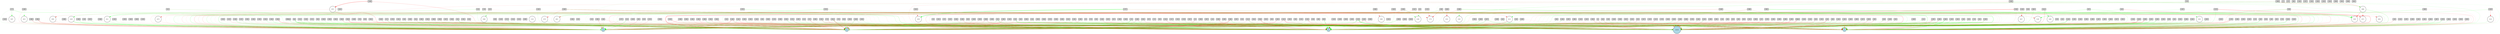 digraph {
	node [fontsize=9 height=0.2 shape=circle width=0.2]
	x [fillcolor=lightgray shape=box style=filled]
	dx [fillcolor=lightgray shape=box style=filled]
	theta [fillcolor=lightgray shape=box style=filled]
	dtheta [fillcolor=lightgray shape=box style=filled]
	-5 [fillcolor=lightgray shape=box style=filled]
	-6 [fillcolor=lightgray shape=box style=filled]
	-7 [fillcolor=lightgray shape=box style=filled]
	-8 [fillcolor=lightgray shape=box style=filled]
	-9 [fillcolor=lightgray shape=box style=filled]
	-10 [fillcolor=lightgray shape=box style=filled]
	-11 [fillcolor=lightgray shape=box style=filled]
	-12 [fillcolor=lightgray shape=box style=filled]
	-13 [fillcolor=lightgray shape=box style=filled]
	-14 [fillcolor=lightgray shape=box style=filled]
	-15 [fillcolor=lightgray shape=box style=filled]
	-16 [fillcolor=lightgray shape=box style=filled]
	-17 [fillcolor=lightgray shape=box style=filled]
	-18 [fillcolor=lightgray shape=box style=filled]
	-19 [fillcolor=lightgray shape=box style=filled]
	-20 [fillcolor=lightgray shape=box style=filled]
	-21 [fillcolor=lightgray shape=box style=filled]
	-22 [fillcolor=lightgray shape=box style=filled]
	-23 [fillcolor=lightgray shape=box style=filled]
	-24 [fillcolor=lightgray shape=box style=filled]
	-25 [fillcolor=lightgray shape=box style=filled]
	-26 [fillcolor=lightgray shape=box style=filled]
	-27 [fillcolor=lightgray shape=box style=filled]
	-28 [fillcolor=lightgray shape=box style=filled]
	-29 [fillcolor=lightgray shape=box style=filled]
	-30 [fillcolor=lightgray shape=box style=filled]
	-31 [fillcolor=lightgray shape=box style=filled]
	-32 [fillcolor=lightgray shape=box style=filled]
	-33 [fillcolor=lightgray shape=box style=filled]
	-34 [fillcolor=lightgray shape=box style=filled]
	-35 [fillcolor=lightgray shape=box style=filled]
	-36 [fillcolor=lightgray shape=box style=filled]
	-37 [fillcolor=lightgray shape=box style=filled]
	-38 [fillcolor=lightgray shape=box style=filled]
	-39 [fillcolor=lightgray shape=box style=filled]
	-40 [fillcolor=lightgray shape=box style=filled]
	-41 [fillcolor=lightgray shape=box style=filled]
	-42 [fillcolor=lightgray shape=box style=filled]
	-43 [fillcolor=lightgray shape=box style=filled]
	-44 [fillcolor=lightgray shape=box style=filled]
	-45 [fillcolor=lightgray shape=box style=filled]
	-46 [fillcolor=lightgray shape=box style=filled]
	-47 [fillcolor=lightgray shape=box style=filled]
	-48 [fillcolor=lightgray shape=box style=filled]
	-49 [fillcolor=lightgray shape=box style=filled]
	-50 [fillcolor=lightgray shape=box style=filled]
	-51 [fillcolor=lightgray shape=box style=filled]
	-52 [fillcolor=lightgray shape=box style=filled]
	-53 [fillcolor=lightgray shape=box style=filled]
	-54 [fillcolor=lightgray shape=box style=filled]
	-55 [fillcolor=lightgray shape=box style=filled]
	-56 [fillcolor=lightgray shape=box style=filled]
	-57 [fillcolor=lightgray shape=box style=filled]
	-58 [fillcolor=lightgray shape=box style=filled]
	-59 [fillcolor=lightgray shape=box style=filled]
	-60 [fillcolor=lightgray shape=box style=filled]
	-61 [fillcolor=lightgray shape=box style=filled]
	-62 [fillcolor=lightgray shape=box style=filled]
	-63 [fillcolor=lightgray shape=box style=filled]
	-64 [fillcolor=lightgray shape=box style=filled]
	-65 [fillcolor=lightgray shape=box style=filled]
	-66 [fillcolor=lightgray shape=box style=filled]
	-67 [fillcolor=lightgray shape=box style=filled]
	-68 [fillcolor=lightgray shape=box style=filled]
	-69 [fillcolor=lightgray shape=box style=filled]
	-70 [fillcolor=lightgray shape=box style=filled]
	-71 [fillcolor=lightgray shape=box style=filled]
	-72 [fillcolor=lightgray shape=box style=filled]
	-73 [fillcolor=lightgray shape=box style=filled]
	-74 [fillcolor=lightgray shape=box style=filled]
	-75 [fillcolor=lightgray shape=box style=filled]
	-76 [fillcolor=lightgray shape=box style=filled]
	-77 [fillcolor=lightgray shape=box style=filled]
	-78 [fillcolor=lightgray shape=box style=filled]
	-79 [fillcolor=lightgray shape=box style=filled]
	-80 [fillcolor=lightgray shape=box style=filled]
	-81 [fillcolor=lightgray shape=box style=filled]
	-82 [fillcolor=lightgray shape=box style=filled]
	-83 [fillcolor=lightgray shape=box style=filled]
	-84 [fillcolor=lightgray shape=box style=filled]
	-85 [fillcolor=lightgray shape=box style=filled]
	-86 [fillcolor=lightgray shape=box style=filled]
	-87 [fillcolor=lightgray shape=box style=filled]
	-88 [fillcolor=lightgray shape=box style=filled]
	-89 [fillcolor=lightgray shape=box style=filled]
	-90 [fillcolor=lightgray shape=box style=filled]
	-91 [fillcolor=lightgray shape=box style=filled]
	-92 [fillcolor=lightgray shape=box style=filled]
	-93 [fillcolor=lightgray shape=box style=filled]
	-94 [fillcolor=lightgray shape=box style=filled]
	-95 [fillcolor=lightgray shape=box style=filled]
	-96 [fillcolor=lightgray shape=box style=filled]
	-97 [fillcolor=lightgray shape=box style=filled]
	-98 [fillcolor=lightgray shape=box style=filled]
	-99 [fillcolor=lightgray shape=box style=filled]
	-100 [fillcolor=lightgray shape=box style=filled]
	-101 [fillcolor=lightgray shape=box style=filled]
	-102 [fillcolor=lightgray shape=box style=filled]
	-103 [fillcolor=lightgray shape=box style=filled]
	-104 [fillcolor=lightgray shape=box style=filled]
	-105 [fillcolor=lightgray shape=box style=filled]
	-106 [fillcolor=lightgray shape=box style=filled]
	-107 [fillcolor=lightgray shape=box style=filled]
	-108 [fillcolor=lightgray shape=box style=filled]
	-109 [fillcolor=lightgray shape=box style=filled]
	-110 [fillcolor=lightgray shape=box style=filled]
	-111 [fillcolor=lightgray shape=box style=filled]
	-112 [fillcolor=lightgray shape=box style=filled]
	-113 [fillcolor=lightgray shape=box style=filled]
	-114 [fillcolor=lightgray shape=box style=filled]
	-115 [fillcolor=lightgray shape=box style=filled]
	-116 [fillcolor=lightgray shape=box style=filled]
	-117 [fillcolor=lightgray shape=box style=filled]
	-118 [fillcolor=lightgray shape=box style=filled]
	-119 [fillcolor=lightgray shape=box style=filled]
	-120 [fillcolor=lightgray shape=box style=filled]
	-121 [fillcolor=lightgray shape=box style=filled]
	-122 [fillcolor=lightgray shape=box style=filled]
	-123 [fillcolor=lightgray shape=box style=filled]
	-124 [fillcolor=lightgray shape=box style=filled]
	-125 [fillcolor=lightgray shape=box style=filled]
	-126 [fillcolor=lightgray shape=box style=filled]
	-127 [fillcolor=lightgray shape=box style=filled]
	-128 [fillcolor=lightgray shape=box style=filled]
	-129 [fillcolor=lightgray shape=box style=filled]
	-130 [fillcolor=lightgray shape=box style=filled]
	-131 [fillcolor=lightgray shape=box style=filled]
	-132 [fillcolor=lightgray shape=box style=filled]
	-133 [fillcolor=lightgray shape=box style=filled]
	-134 [fillcolor=lightgray shape=box style=filled]
	-135 [fillcolor=lightgray shape=box style=filled]
	-136 [fillcolor=lightgray shape=box style=filled]
	-137 [fillcolor=lightgray shape=box style=filled]
	-138 [fillcolor=lightgray shape=box style=filled]
	-139 [fillcolor=lightgray shape=box style=filled]
	-140 [fillcolor=lightgray shape=box style=filled]
	-141 [fillcolor=lightgray shape=box style=filled]
	-142 [fillcolor=lightgray shape=box style=filled]
	-143 [fillcolor=lightgray shape=box style=filled]
	-144 [fillcolor=lightgray shape=box style=filled]
	-145 [fillcolor=lightgray shape=box style=filled]
	-146 [fillcolor=lightgray shape=box style=filled]
	-147 [fillcolor=lightgray shape=box style=filled]
	-148 [fillcolor=lightgray shape=box style=filled]
	-149 [fillcolor=lightgray shape=box style=filled]
	-150 [fillcolor=lightgray shape=box style=filled]
	-151 [fillcolor=lightgray shape=box style=filled]
	-152 [fillcolor=lightgray shape=box style=filled]
	-153 [fillcolor=lightgray shape=box style=filled]
	-154 [fillcolor=lightgray shape=box style=filled]
	-155 [fillcolor=lightgray shape=box style=filled]
	-156 [fillcolor=lightgray shape=box style=filled]
	-157 [fillcolor=lightgray shape=box style=filled]
	-158 [fillcolor=lightgray shape=box style=filled]
	-159 [fillcolor=lightgray shape=box style=filled]
	-160 [fillcolor=lightgray shape=box style=filled]
	-161 [fillcolor=lightgray shape=box style=filled]
	-162 [fillcolor=lightgray shape=box style=filled]
	-163 [fillcolor=lightgray shape=box style=filled]
	-164 [fillcolor=lightgray shape=box style=filled]
	-165 [fillcolor=lightgray shape=box style=filled]
	-166 [fillcolor=lightgray shape=box style=filled]
	-167 [fillcolor=lightgray shape=box style=filled]
	-168 [fillcolor=lightgray shape=box style=filled]
	-169 [fillcolor=lightgray shape=box style=filled]
	-170 [fillcolor=lightgray shape=box style=filled]
	-171 [fillcolor=lightgray shape=box style=filled]
	-172 [fillcolor=lightgray shape=box style=filled]
	-173 [fillcolor=lightgray shape=box style=filled]
	-174 [fillcolor=lightgray shape=box style=filled]
	-175 [fillcolor=lightgray shape=box style=filled]
	-176 [fillcolor=lightgray shape=box style=filled]
	-177 [fillcolor=lightgray shape=box style=filled]
	-178 [fillcolor=lightgray shape=box style=filled]
	-179 [fillcolor=lightgray shape=box style=filled]
	-180 [fillcolor=lightgray shape=box style=filled]
	-181 [fillcolor=lightgray shape=box style=filled]
	-182 [fillcolor=lightgray shape=box style=filled]
	-183 [fillcolor=lightgray shape=box style=filled]
	-184 [fillcolor=lightgray shape=box style=filled]
	-185 [fillcolor=lightgray shape=box style=filled]
	-186 [fillcolor=lightgray shape=box style=filled]
	-187 [fillcolor=lightgray shape=box style=filled]
	-188 [fillcolor=lightgray shape=box style=filled]
	-189 [fillcolor=lightgray shape=box style=filled]
	-190 [fillcolor=lightgray shape=box style=filled]
	-191 [fillcolor=lightgray shape=box style=filled]
	-192 [fillcolor=lightgray shape=box style=filled]
	-193 [fillcolor=lightgray shape=box style=filled]
	-194 [fillcolor=lightgray shape=box style=filled]
	-195 [fillcolor=lightgray shape=box style=filled]
	-196 [fillcolor=lightgray shape=box style=filled]
	-197 [fillcolor=lightgray shape=box style=filled]
	-198 [fillcolor=lightgray shape=box style=filled]
	-199 [fillcolor=lightgray shape=box style=filled]
	-200 [fillcolor=lightgray shape=box style=filled]
	-201 [fillcolor=lightgray shape=box style=filled]
	-202 [fillcolor=lightgray shape=box style=filled]
	-203 [fillcolor=lightgray shape=box style=filled]
	-204 [fillcolor=lightgray shape=box style=filled]
	-205 [fillcolor=lightgray shape=box style=filled]
	-206 [fillcolor=lightgray shape=box style=filled]
	-207 [fillcolor=lightgray shape=box style=filled]
	-208 [fillcolor=lightgray shape=box style=filled]
	-209 [fillcolor=lightgray shape=box style=filled]
	-210 [fillcolor=lightgray shape=box style=filled]
	-211 [fillcolor=lightgray shape=box style=filled]
	-212 [fillcolor=lightgray shape=box style=filled]
	-213 [fillcolor=lightgray shape=box style=filled]
	-214 [fillcolor=lightgray shape=box style=filled]
	-215 [fillcolor=lightgray shape=box style=filled]
	-216 [fillcolor=lightgray shape=box style=filled]
	-217 [fillcolor=lightgray shape=box style=filled]
	-218 [fillcolor=lightgray shape=box style=filled]
	-219 [fillcolor=lightgray shape=box style=filled]
	-220 [fillcolor=lightgray shape=box style=filled]
	-221 [fillcolor=lightgray shape=box style=filled]
	-222 [fillcolor=lightgray shape=box style=filled]
	-223 [fillcolor=lightgray shape=box style=filled]
	-224 [fillcolor=lightgray shape=box style=filled]
	-225 [fillcolor=lightgray shape=box style=filled]
	-226 [fillcolor=lightgray shape=box style=filled]
	-227 [fillcolor=lightgray shape=box style=filled]
	-228 [fillcolor=lightgray shape=box style=filled]
	-229 [fillcolor=lightgray shape=box style=filled]
	-230 [fillcolor=lightgray shape=box style=filled]
	-231 [fillcolor=lightgray shape=box style=filled]
	-232 [fillcolor=lightgray shape=box style=filled]
	-233 [fillcolor=lightgray shape=box style=filled]
	-234 [fillcolor=lightgray shape=box style=filled]
	-235 [fillcolor=lightgray shape=box style=filled]
	-236 [fillcolor=lightgray shape=box style=filled]
	-237 [fillcolor=lightgray shape=box style=filled]
	-238 [fillcolor=lightgray shape=box style=filled]
	-239 [fillcolor=lightgray shape=box style=filled]
	-240 [fillcolor=lightgray shape=box style=filled]
	-241 [fillcolor=lightgray shape=box style=filled]
	-242 [fillcolor=lightgray shape=box style=filled]
	-243 [fillcolor=lightgray shape=box style=filled]
	-244 [fillcolor=lightgray shape=box style=filled]
	-245 [fillcolor=lightgray shape=box style=filled]
	-246 [fillcolor=lightgray shape=box style=filled]
	-247 [fillcolor=lightgray shape=box style=filled]
	-248 [fillcolor=lightgray shape=box style=filled]
	-249 [fillcolor=lightgray shape=box style=filled]
	-250 [fillcolor=lightgray shape=box style=filled]
	-251 [fillcolor=lightgray shape=box style=filled]
	-252 [fillcolor=lightgray shape=box style=filled]
	-253 [fillcolor=lightgray shape=box style=filled]
	-254 [fillcolor=lightgray shape=box style=filled]
	-255 [fillcolor=lightgray shape=box style=filled]
	-256 [fillcolor=lightgray shape=box style=filled]
	-257 [fillcolor=lightgray shape=box style=filled]
	-258 [fillcolor=lightgray shape=box style=filled]
	-259 [fillcolor=lightgray shape=box style=filled]
	-260 [fillcolor=lightgray shape=box style=filled]
	-261 [fillcolor=lightgray shape=box style=filled]
	-262 [fillcolor=lightgray shape=box style=filled]
	-263 [fillcolor=lightgray shape=box style=filled]
	-264 [fillcolor=lightgray shape=box style=filled]
	-265 [fillcolor=lightgray shape=box style=filled]
	-266 [fillcolor=lightgray shape=box style=filled]
	-267 [fillcolor=lightgray shape=box style=filled]
	-268 [fillcolor=lightgray shape=box style=filled]
	-269 [fillcolor=lightgray shape=box style=filled]
	-270 [fillcolor=lightgray shape=box style=filled]
	-271 [fillcolor=lightgray shape=box style=filled]
	-272 [fillcolor=lightgray shape=box style=filled]
	-273 [fillcolor=lightgray shape=box style=filled]
	-274 [fillcolor=lightgray shape=box style=filled]
	-275 [fillcolor=lightgray shape=box style=filled]
	-276 [fillcolor=lightgray shape=box style=filled]
	-277 [fillcolor=lightgray shape=box style=filled]
	-278 [fillcolor=lightgray shape=box style=filled]
	-279 [fillcolor=lightgray shape=box style=filled]
	-280 [fillcolor=lightgray shape=box style=filled]
	-281 [fillcolor=lightgray shape=box style=filled]
	-282 [fillcolor=lightgray shape=box style=filled]
	-283 [fillcolor=lightgray shape=box style=filled]
	-284 [fillcolor=lightgray shape=box style=filled]
	-285 [fillcolor=lightgray shape=box style=filled]
	-286 [fillcolor=lightgray shape=box style=filled]
	-287 [fillcolor=lightgray shape=box style=filled]
	-288 [fillcolor=lightgray shape=box style=filled]
	-289 [fillcolor=lightgray shape=box style=filled]
	-290 [fillcolor=lightgray shape=box style=filled]
	-291 [fillcolor=lightgray shape=box style=filled]
	-292 [fillcolor=lightgray shape=box style=filled]
	-293 [fillcolor=lightgray shape=box style=filled]
	-294 [fillcolor=lightgray shape=box style=filled]
	-295 [fillcolor=lightgray shape=box style=filled]
	-296 [fillcolor=lightgray shape=box style=filled]
	-297 [fillcolor=lightgray shape=box style=filled]
	-298 [fillcolor=lightgray shape=box style=filled]
	-299 [fillcolor=lightgray shape=box style=filled]
	-300 [fillcolor=lightgray shape=box style=filled]
	-301 [fillcolor=lightgray shape=box style=filled]
	-302 [fillcolor=lightgray shape=box style=filled]
	-303 [fillcolor=lightgray shape=box style=filled]
	-304 [fillcolor=lightgray shape=box style=filled]
	-305 [fillcolor=lightgray shape=box style=filled]
	-306 [fillcolor=lightgray shape=box style=filled]
	-307 [fillcolor=lightgray shape=box style=filled]
	-308 [fillcolor=lightgray shape=box style=filled]
	-309 [fillcolor=lightgray shape=box style=filled]
	-310 [fillcolor=lightgray shape=box style=filled]
	-311 [fillcolor=lightgray shape=box style=filled]
	-312 [fillcolor=lightgray shape=box style=filled]
	-313 [fillcolor=lightgray shape=box style=filled]
	-314 [fillcolor=lightgray shape=box style=filled]
	-315 [fillcolor=lightgray shape=box style=filled]
	-316 [fillcolor=lightgray shape=box style=filled]
	-317 [fillcolor=lightgray shape=box style=filled]
	-318 [fillcolor=lightgray shape=box style=filled]
	-319 [fillcolor=lightgray shape=box style=filled]
	-320 [fillcolor=lightgray shape=box style=filled]
	-321 [fillcolor=lightgray shape=box style=filled]
	-322 [fillcolor=lightgray shape=box style=filled]
	-323 [fillcolor=lightgray shape=box style=filled]
	-324 [fillcolor=lightgray shape=box style=filled]
	-325 [fillcolor=lightgray shape=box style=filled]
	-326 [fillcolor=lightgray shape=box style=filled]
	-327 [fillcolor=lightgray shape=box style=filled]
	-328 [fillcolor=lightgray shape=box style=filled]
	-329 [fillcolor=lightgray shape=box style=filled]
	-330 [fillcolor=lightgray shape=box style=filled]
	-331 [fillcolor=lightgray shape=box style=filled]
	-332 [fillcolor=lightgray shape=box style=filled]
	-333 [fillcolor=lightgray shape=box style=filled]
	-334 [fillcolor=lightgray shape=box style=filled]
	-335 [fillcolor=lightgray shape=box style=filled]
	-336 [fillcolor=lightgray shape=box style=filled]
	-337 [fillcolor=lightgray shape=box style=filled]
	-338 [fillcolor=lightgray shape=box style=filled]
	-339 [fillcolor=lightgray shape=box style=filled]
	-340 [fillcolor=lightgray shape=box style=filled]
	-341 [fillcolor=lightgray shape=box style=filled]
	-342 [fillcolor=lightgray shape=box style=filled]
	-343 [fillcolor=lightgray shape=box style=filled]
	-344 [fillcolor=lightgray shape=box style=filled]
	-345 [fillcolor=lightgray shape=box style=filled]
	-346 [fillcolor=lightgray shape=box style=filled]
	-347 [fillcolor=lightgray shape=box style=filled]
	-348 [fillcolor=lightgray shape=box style=filled]
	-349 [fillcolor=lightgray shape=box style=filled]
	-350 [fillcolor=lightgray shape=box style=filled]
	-351 [fillcolor=lightgray shape=box style=filled]
	-352 [fillcolor=lightgray shape=box style=filled]
	-353 [fillcolor=lightgray shape=box style=filled]
	-354 [fillcolor=lightgray shape=box style=filled]
	-355 [fillcolor=lightgray shape=box style=filled]
	-356 [fillcolor=lightgray shape=box style=filled]
	-357 [fillcolor=lightgray shape=box style=filled]
	-358 [fillcolor=lightgray shape=box style=filled]
	-359 [fillcolor=lightgray shape=box style=filled]
	-360 [fillcolor=lightgray shape=box style=filled]
	-361 [fillcolor=lightgray shape=box style=filled]
	-362 [fillcolor=lightgray shape=box style=filled]
	-363 [fillcolor=lightgray shape=box style=filled]
	-364 [fillcolor=lightgray shape=box style=filled]
	control [fillcolor=lightblue style=filled]
	1 [fillcolor=lightblue style=filled]
	2 [fillcolor=lightblue style=filled]
	3 [fillcolor=lightblue style=filled]
	4 [fillcolor=lightblue style=filled]
	3205 [fillcolor=white style=filled]
	3588 [fillcolor=white style=filled]
	5392 [fillcolor=white style=filled]
	4498 [fillcolor=white style=filled]
	4627 [fillcolor=white style=filled]
	4372 [fillcolor=white style=filled]
	5143 [fillcolor=white style=filled]
	4634 [fillcolor=white style=filled]
	3998 [fillcolor=white style=filled]
	4513 [fillcolor=white style=filled]
	3875 [fillcolor=white style=filled]
	5287 [fillcolor=white style=filled]
	4015 [fillcolor=white style=filled]
	3376 [fillcolor=white style=filled]
	3899 [fillcolor=white style=filled]
	5053 [fillcolor=white style=filled]
	5439 [fillcolor=white style=filled]
	5323 [fillcolor=white style=filled]
	2126 [fillcolor=white style=filled]
	5198 [fillcolor=white style=filled]
	2263 [fillcolor=white style=filled]
	2776 [fillcolor=white style=filled]
	5470 [fillcolor=white style=filled]
	2911 [fillcolor=white style=filled]
	4338 [fillcolor=white style=filled]
	4851 [fillcolor=white style=filled]
	5108 [fillcolor=white style=filled]
	-250 -> control [color=green penwidth=0.5342140045758274 style=dotted]
	-222 -> 4 [color=red penwidth=0.13808054365919445 style=solid]
	-356 -> control [color=green penwidth=0.23461000926779138 style=dotted]
	-293 -> control [color=green penwidth=0.9379950801038497 style=dotted]
	-257 -> 2 [color=green penwidth=0.3231267233143973 style=solid]
	-259 -> 1 [color=red penwidth=0.23541109576959643 style=dotted]
	-338 -> 1 [color=green penwidth=0.3555132149610889 style=solid]
	-113 -> 1 [color=red penwidth=0.5882664668713543 style=solid]
	-151 -> 2 [color=red penwidth=0.4054594015236528 style=dotted]
	-353 -> 2 [color=green penwidth=0.2945608029367678 style=dotted]
	-174 -> 1 [color=green penwidth=0.2667556919650937 style=dotted]
	-38 -> 2 [color=red penwidth=0.5361629689460609 style=solid]
	-291 -> control [color=green penwidth=0.3995335715730711 style=solid]
	-189 -> 2 [color=green penwidth=0.20676620824050823 style=dotted]
	-315 -> 2 [color=green penwidth=0.5876264158384983 style=solid]
	-45 -> 2 [color=green penwidth=0.17762858560273687 style=solid]
	-30 -> 4 [color=green penwidth=0.17135750826580742 style=solid]
	-320 -> control [color=green penwidth=0.20149632053328775 style=dotted]
	-354 -> 1 [color=green penwidth=0.16441272385950578 style=solid]
	-205 -> control [color=red penwidth=0.23623853928100577 style=solid]
	-284 -> 1 [color=green penwidth=0.38792669603059593 style=solid]
	-273 -> control [color=red penwidth=0.11600674140974834 style=dotted]
	-22 -> control [color=red penwidth=0.29187301345239913 style=dotted]
	-48 -> control [color=red penwidth=0.6292027208759606 style=solid]
	-339 -> control [color=red penwidth=0.28670265167754816 style=solid]
	-141 -> 4 [color=green penwidth=0.5332613246872825 style=solid]
	-101 -> 4 [color=red penwidth=0.2051103432505973 style=dotted]
	-87 -> 2 [color=green penwidth=0.1967234544481199 style=dotted]
	-202 -> 1 [color=green penwidth=0.20152520736640178 style=solid]
	-311 -> 3 [color=red penwidth=0.2912269925852109 style=solid]
	-133 -> 3 [color=green penwidth=0.15513051384912813 style=solid]
	-112 -> 1 [color=green penwidth=0.14633695658111676 style=solid]
	-217 -> 4 [color=red penwidth=0.30250850515861194 style=solid]
	-147 -> 4 [color=red penwidth=0.2793995103003919 style=dotted]
	-110 -> control [color=green penwidth=1.1488040023546153 style=solid]
	-5 -> 1 [color=red penwidth=0.1814014931839794 style=dotted]
	-100 -> control [color=red penwidth=0.32034873025332417 style=solid]
	-294 -> 4 [color=red penwidth=0.9501110221678386 style=solid]
	-260 -> 3 [color=green penwidth=0.299025505813456 style=solid]
	-126 -> 2 [color=green penwidth=0.47910702642336755 style=solid]
	-247 -> control [color=red penwidth=0.21213869017847775 style=solid]
	-134 -> 3 [color=red penwidth=0.1458650111986673 style=dotted]
	-140 -> control [color=red penwidth=0.34409988513781437 style=solid]
	-30 -> 3 [color=green penwidth=0.6734953770832242 style=dotted]
	-89 -> 4 [color=green penwidth=0.22103219746445024 style=solid]
	-124 -> 3 [color=red penwidth=0.3889574467341339 style=dotted]
	-55 -> control [color=green penwidth=1.2968474871079643 style=solid]
	-285 -> 3 [color=red penwidth=0.12114842408528495 style=dotted]
	-269 -> 4 [color=red penwidth=0.362695015858827 style=solid]
	-29 -> control [color=green penwidth=0.123069887770852 style=solid]
	-335 -> 1 [color=red penwidth=0.44527932271036563 style=solid]
	-223 -> 4 [color=red penwidth=0.12081699494231482 style=dotted]
	-181 -> 4 [color=red penwidth=0.7799683749484726 style=dotted]
	-54 -> 4 [color=red penwidth=0.4931837007400579 style=solid]
	-124 -> 1 [color=green penwidth=0.37030607966962037 style=solid]
	-184 -> 2 [color=red penwidth=0.49688774538225955 style=solid]
	-74 -> control [color=green penwidth=0.10651394773518416 style=dotted]
	-43 -> control [color=green penwidth=0.36202430716413514 style=dotted]
	-191 -> control [color=red penwidth=0.5643498176633682 style=solid]
	-13 -> 3 [color=green penwidth=0.23554573892641426 style=solid]
	-271 -> 3 [color=green penwidth=0.2001384226794154 style=solid]
	-82 -> 3 [color=red penwidth=0.879661039744367 style=solid]
	-186 -> 4 [color=red penwidth=0.4573205407974944 style=solid]
	-338 -> 4 [color=green penwidth=0.36681586877293315 style=solid]
	-10 -> 2 [color=red penwidth=0.5487514482123979 style=dotted]
	-283 -> 2 [color=red penwidth=0.7352047766793032 style=solid]
	-308 -> control [color=green penwidth=0.2948821287513218 style=solid]
	-48 -> 3 [color=red penwidth=0.23614108703953182 style=solid]
	-88 -> control [color=red penwidth=0.2977804271882105 style=solid]
	-75 -> 2 [color=green penwidth=1.117343104488289 style=solid]
	-130 -> 4 [color=red penwidth=0.40432403454288846 style=solid]
	-348 -> 3 [color=green penwidth=0.44893159988462983 style=solid]
	-41 -> 2 [color=green penwidth=0.34205543775871183 style=solid]
	-27 -> 3 [color=red penwidth=0.3351573973314695 style=solid]
	-363 -> 3 [color=red penwidth=0.6138202514637626 style=dotted]
	-89 -> 1 [color=green penwidth=0.49374568873471736 style=dotted]
	-329 -> 4 [color=red penwidth=0.18094284717302864 style=solid]
	-36 -> control [color=red penwidth=0.31579713556818484 style=solid]
	-269 -> 2 [color=green penwidth=0.22338681707097013 style=solid]
	-203 -> control [color=green penwidth=0.1673310999006602 style=solid]
	-8 -> 4 [color=red penwidth=0.13176815909420858 style=solid]
	-205 -> 3 [color=green penwidth=0.6023330511301889 style=dotted]
	-292 -> 3 [color=green penwidth=0.3325190390705961 style=dotted]
	-12 -> control [color=red penwidth=0.19325107753006657 style=solid]
	-211 -> control [color=red penwidth=0.575274426915017 style=solid]
	-349 -> 2 [color=green penwidth=0.11779128376204484 style=solid]
	-277 -> control [color=green penwidth=0.15183333983418323 style=dotted]
	-144 -> 4 [color=red penwidth=0.2892808280300746 style=solid]
	-65 -> 2 [color=green penwidth=0.43110502748332613 style=solid]
	-228 -> 1 [color=green penwidth=0.5915524070065623 style=solid]
	-259 -> 4 [color=green penwidth=0.3254758215760825 style=solid]
	-140 -> 4 [color=red penwidth=0.8699757555455744 style=solid]
	-264 -> control [color=red penwidth=0.34368178236734426 style=solid]
	-301 -> 1 [color=red penwidth=0.48086540989245763 style=solid]
	-302 -> 4 [color=red penwidth=0.5486519027544979 style=solid]
	-194 -> 1 [color=green penwidth=0.16280219623383385 style=solid]
	-287 -> 2 [color=green penwidth=0.13552826273999682 style=dotted]
	-64 -> 4 [color=green penwidth=0.1861590586318866 style=solid]
	-278 -> 4 [color=red penwidth=0.15763977649362848 style=dotted]
	-222 -> 1 [color=red penwidth=0.7272544665644537 style=solid]
	-65 -> 4 [color=green penwidth=0.27616073276728803 style=dotted]
	-342 -> 3 [color=green penwidth=0.28360410046311 style=solid]
	-8 -> 1 [color=red penwidth=0.10866312591598677 style=dotted]
	-17 -> 3 [color=green penwidth=0.6940220103340698 style=solid]
	-22 -> 3 [color=green penwidth=1.1166663506959424 style=solid]
	-124 -> control [color=green penwidth=0.20204248173440836 style=dotted]
	-224 -> 3 [color=green penwidth=0.3551206377419499 style=dotted]
	-223 -> control [color=red penwidth=0.6547999627975517 style=solid]
	-60 -> 4 [color=green penwidth=0.14829298660503692 style=solid]
	-92 -> control [color=red penwidth=0.25981283313026726 style=dotted]
	-130 -> 2 [color=red penwidth=0.3875891618208983 style=dotted]
	-5 -> 3 [color=red penwidth=0.2143453948471279 style=solid]
	-214 -> 2 [color=green penwidth=0.3046645810165843 style=solid]
	-194 -> control [color=red penwidth=0.13149084921181678 style=dotted]
	-190 -> control [color=green penwidth=0.20229040897628536 style=dotted]
	-196 -> control [color=red penwidth=0.3463019537677947 style=dotted]
	-113 -> 3 [color=red penwidth=0.2185898581889552 style=solid]
	-293 -> 3 [color=green penwidth=0.41742465674852025 style=solid]
	-88 -> 1 [color=green penwidth=0.18357417591764885 style=solid]
	-220 -> control [color=green penwidth=0.3869024404394543 style=dotted]
	-291 -> 3 [color=red penwidth=0.20739928062964919 style=solid]
	-247 -> 3 [color=green penwidth=0.20238185683697776 style=solid]
	-314 -> 4 [color=green penwidth=0.1638816765873288 style=dotted]
	-71 -> control [color=red penwidth=0.2519102240023393 style=solid]
	-104 -> 3 [color=green penwidth=0.6135469625122286 style=solid]
	-63 -> 4 [color=green penwidth=0.32762539574323984 style=solid]
	-351 -> 1 [color=red penwidth=0.19801370791019157 style=dotted]
	dx -> 3 [color=green penwidth=1.268041467298426 style=solid]
	-207 -> 1 [color=red penwidth=0.33937690881572635 style=solid]
	-114 -> 2 [color=red penwidth=0.2562928316200954 style=solid]
	-122 -> 1 [color=red penwidth=0.409064889051615 style=solid]
	-364 -> control [color=green penwidth=0.26052254127217034 style=solid]
	-340 -> 4 [color=red penwidth=0.33110849221603234 style=dotted]
	-79 -> 3 [color=red penwidth=0.32699112990343204 style=solid]
	-310 -> 3 [color=red penwidth=0.13765671836592153 style=solid]
	-328 -> 4 [color=green penwidth=0.10348675738147436 style=solid]
	-33 -> 2 [color=red penwidth=0.5868540047292277 style=solid]
	-91 -> 3 [color=red penwidth=0.20081910002698322 style=solid]
	-332 -> 1 [color=green penwidth=0.33036472053375354 style=solid]
	-115 -> 1 [color=red penwidth=0.2670267723661887 style=dotted]
	-354 -> 3 [color=red penwidth=0.3222000046907646 style=dotted]
	-229 -> 1 [color=green penwidth=0.3595705611759892 style=solid]
	-244 -> control [color=red penwidth=0.25895533005883764 style=solid]
	-52 -> control [color=red penwidth=0.18344901519293255 style=solid]
	-34 -> 1 [color=green penwidth=0.35808878235321706 style=solid]
	-98 -> 3 [color=red penwidth=0.25946692266764887 style=solid]
	-217 -> 1 [color=green penwidth=0.20699250718381107 style=solid]
	-179 -> 3 [color=red penwidth=0.7656862941705784 style=solid]
	-109 -> 3 [color=red penwidth=0.44777626634872314 style=dotted]
	-107 -> control [color=green penwidth=0.1726187539201333 style=solid]
	-61 -> 1 [color=green penwidth=0.14778207522631298 style=dotted]
	-232 -> 1 [color=red penwidth=0.4292428043368841 style=solid]
	-62 -> 3 [color=red penwidth=0.17239092617523183 style=dotted]
	-346 -> 4 [color=red penwidth=0.11559594830063244 style=solid]
	-286 -> 4 [color=red penwidth=0.30517180674100197 style=solid]
	-352 -> 1 [color=green penwidth=0.26434964568590713 style=dotted]
	-62 -> control [color=red penwidth=0.5196923261313413 style=solid]
	-277 -> 4 [color=green penwidth=0.32022517552158536 style=solid]
	-75 -> 1 [color=green penwidth=0.28016542029264935 style=dotted]
	-109 -> 1 [color=red penwidth=0.12288721214369994 style=solid]
	-248 -> 4 [color=red penwidth=0.6043506590259944 style=dotted]
	-271 -> 2 [color=green penwidth=0.6557740215032407 style=dotted]
	-140 -> 2 [color=red penwidth=0.4500195746241489 style=solid]
	-53 -> control [color=green penwidth=0.43531214254184525 style=solid]
	-323 -> 3 [color=red penwidth=0.9294956077115929 style=solid]
	-260 -> 4 [color=red penwidth=0.29749549179087953 style=dotted]
	-44 -> 1 [color=red penwidth=0.15451775899776377 style=solid]
	-323 -> 4 [color=red penwidth=0.3012097312828643 style=solid]
	-59 -> 2 [color=green penwidth=0.23570014878868906 style=solid]
	-302 -> control [color=red penwidth=0.28824641922539823 style=solid]
	x -> control [color=red penwidth=0.5975853513510913 style=solid]
	-254 -> 1 [color=red penwidth=0.5399610862430169 style=solid]
	-176 -> 3 [color=green penwidth=0.2497492221987615 style=solid]
	-332 -> 3 [color=red penwidth=0.2538527951435196 style=solid]
	-330 -> control [color=red penwidth=0.35733554011404567 style=solid]
	-121 -> 2 [color=green penwidth=0.1740483432211113 style=dotted]
	x -> 3 [color=green penwidth=0.20045982219679748 style=solid]
	-163 -> 4 [color=red penwidth=0.24243852663921925 style=solid]
	-265 -> 3 [color=green penwidth=0.9193805360137526 style=dotted]
	-149 -> 4 [color=red penwidth=0.20560640799724128 style=dotted]
	-211 -> 3 [color=red penwidth=0.1935782894147055 style=solid]
	-221 -> 4 [color=red penwidth=0.17711842559462293 style=solid]
	-246 -> 4 [color=red penwidth=0.17956808826100729 style=solid]
	-190 -> 3 [color=green penwidth=0.2773565989918323 style=dotted]
	-295 -> 3 [color=red penwidth=0.2691298151158148 style=dotted]
	-241 -> 1 [color=green penwidth=0.2845023197045131 style=solid]
	-297 -> control [color=red penwidth=0.37386669773371317 style=solid]
	-146 -> 3 [color=red penwidth=0.2538973210818726 style=solid]
	-191 -> 2 [color=green penwidth=0.3436494361576118 style=solid]
	-172 -> 3 [color=red penwidth=0.15900084058930458 style=dotted]
	x -> 4 [color=red penwidth=0.36413550256160754 style=solid]
	-108 -> control [color=red penwidth=0.2557717240528155 style=solid]
	-42 -> 3 [color=red penwidth=0.17483887008948784 style=dotted]
	-202 -> 2 [color=red penwidth=0.25969481297923214 style=dotted]
	-109 -> control [color=red penwidth=0.6828860366623689 style=solid]
	-152 -> 2 [color=green penwidth=0.274527629772922 style=solid]
	-227 -> control [color=green penwidth=0.41882712627918317 style=solid]
	-125 -> 1 [color=red penwidth=0.14749958328642726 style=solid]
	-308 -> 2 [color=red penwidth=0.1787096460248186 style=solid]
	-136 -> 3 [color=green penwidth=0.2349664655266438 style=dotted]
	-106 -> 4 [color=green penwidth=0.5968266468015961 style=solid]
	-143 -> 1 [color=red penwidth=0.1645496971784754 style=solid]
	-46 -> 4 [color=green penwidth=0.26089649732493575 style=solid]
	-199 -> control [color=green penwidth=0.20493834731200214 style=dotted]
	-13 -> 4 [color=green penwidth=0.31261893606525915 style=dotted]
	-175 -> 4 [color=red penwidth=0.43877950105231456 style=solid]
	-97 -> 4 [color=red penwidth=0.37485593237641124 style=solid]
	-176 -> 1 [color=green penwidth=0.3537480825051602 style=solid]
	-325 -> 1 [color=red penwidth=0.48274524414145303 style=dotted]
	-206 -> 1 [color=green penwidth=0.7929522247104389 style=dotted]
	-55 -> 3 [color=red penwidth=0.5347052782904873 style=dotted]
	-238 -> 2 [color=green penwidth=0.1742237871713371 style=solid]
	-61 -> control [color=green penwidth=0.38619046398333257 style=solid]
	-167 -> 2 [color=green penwidth=0.3729219740063676 style=dotted]
	-343 -> 3 [color=red penwidth=0.6935702505724433 style=solid]
	-355 -> 3 [color=green penwidth=0.2900399236831653 style=solid]
	-104 -> control [color=green penwidth=0.22060866293787462 style=solid]
	-27 -> 2 [color=red penwidth=0.48345153653080686 style=solid]
	-168 -> control [color=green penwidth=0.2795435037819013 style=solid]
	-306 -> 4 [color=red penwidth=0.6750972225260715 style=solid]
	-169 -> 3 [color=green penwidth=0.11743976497192649 style=dotted]
	-217 -> control [color=green penwidth=0.5638818282343891 style=dotted]
	-125 -> 2 [color=green penwidth=0.14134223985214417 style=solid]
	-71 -> 4 [color=green penwidth=0.14580883255765031 style=solid]
	-43 -> 1 [color=green penwidth=0.15075224440640012 style=solid]
	-77 -> 4 [color=green penwidth=0.6467766352007672 style=dotted]
	-149 -> 1 [color=red penwidth=0.24489506234568345 style=solid]
	-193 -> 3 [color=green penwidth=0.38210797492652304 style=dotted]
	-166 -> 2 [color=red penwidth=0.44744048741050535 style=solid]
	-172 -> 4 [color=red penwidth=0.15812227461000394 style=solid]
	-231 -> 1 [color=green penwidth=0.6651496437407907 style=dotted]
	-30 -> 1 [color=green penwidth=0.3829083908972626 style=solid]
	-81 -> 3 [color=green penwidth=0.4356839616390291 style=solid]
	-82 -> control [color=red penwidth=0.610031650877762 style=solid]
	-117 -> 2 [color=red penwidth=0.10333670877356493 style=solid]
	-246 -> 2 [color=green penwidth=0.6246211152038188 style=solid]
	-358 -> control [color=green penwidth=0.11542729070200286 style=dotted]
	-216 -> 1 [color=red penwidth=0.5307043825602585 style=dotted]
	-138 -> 4 [color=red penwidth=0.18055110824271497 style=dotted]
	-286 -> 2 [color=green penwidth=0.5200844931189447 style=solid]
	-178 -> 1 [color=green penwidth=0.17756674016231683 style=solid]
	-83 -> 2 [color=red penwidth=0.27530595393271723 style=solid]
	-256 -> 2 [color=green penwidth=0.3537175017454057 style=dotted]
	-332 -> control [color=green penwidth=0.7695039582836776 style=solid]
	-60 -> 3 [color=red penwidth=0.18613839655573955 style=solid]
	-230 -> control [color=red penwidth=0.25641826354617875 style=solid]
	-238 -> 1 [color=red penwidth=0.13334242029793486 style=dotted]
	-200 -> 3 [color=green penwidth=0.23799998148381613 style=solid]
	-189 -> 3 [color=red penwidth=0.21002992957531974 style=solid]
	-191 -> 1 [color=green penwidth=0.15078197180386077 style=dotted]
	-163 -> 3 [color=green penwidth=0.549259157707855 style=dotted]
	-179 -> 1 [color=red penwidth=0.4861888962784151 style=solid]
	-357 -> 1 [color=green penwidth=0.18495833414049706 style=solid]
	-337 -> 2 [color=green penwidth=0.10483241371770328 style=solid]
	-225 -> 3 [color=green penwidth=0.5290869253886326 style=solid]
	-16 -> 1 [color=green penwidth=0.27032346306355437 style=solid]
	-33 -> 1 [color=red penwidth=0.2925129466958652 style=solid]
	-355 -> 1 [color=green penwidth=0.16796618262083496 style=dotted]
	-190 -> 1 [color=green penwidth=0.1099030758019576 style=solid]
	-103 -> 2 [color=green penwidth=0.10145503112288222 style=solid]
	-360 -> 2 [color=red penwidth=0.1460187637714318 style=solid]
	-73 -> control [color=green penwidth=0.17351333798236568 style=solid]
	-151 -> 3 [color=red penwidth=0.1029129628852517 style=dotted]
	-341 -> 2 [color=red penwidth=0.1703976139205939 style=solid]
	-350 -> 4 [color=green penwidth=0.12049168930720913 style=solid]
	-266 -> 1 [color=red penwidth=0.5470106106620898 style=solid]
	-58 -> 3 [color=green penwidth=0.1634695357689459 style=solid]
	-181 -> 2 [color=green penwidth=0.1394747395035576 style=solid]
	-99 -> 1 [color=red penwidth=0.445153838352641 style=solid]
	-116 -> 3 [color=green penwidth=0.37562099322533593 style=solid]
	-345 -> control [color=green penwidth=0.3309833651044367 style=solid]
	-351 -> 4 [color=red penwidth=0.23393415671479234 style=solid]
	-150 -> 4 [color=red penwidth=0.17749924491900804 style=solid]
	-286 -> control [color=green penwidth=0.43105728453539605 style=solid]
	-15 -> 4 [color=green penwidth=0.6058985968065363 style=dotted]
	-282 -> 4 [color=green penwidth=0.37655017061964857 style=dotted]
	-260 -> 1 [color=green penwidth=0.6554333419798722 style=solid]
	-303 -> 2 [color=green penwidth=0.2112990245029283 style=dotted]
	-272 -> 2 [color=red penwidth=0.5540021730066802 style=solid]
	-63 -> 3 [color=green penwidth=0.251936080447445 style=solid]
	-135 -> control [color=green penwidth=0.37816093043373855 style=solid]
	-226 -> 3 [color=green penwidth=0.1284846799590395 style=dotted]
	-324 -> 1 [color=red penwidth=0.13929029905192475 style=solid]
	-363 -> 2 [color=green penwidth=0.21003104741396528 style=dotted]
	-144 -> 1 [color=red penwidth=0.2257642970069252 style=solid]
	-213 -> control [color=green penwidth=0.7477012507216366 style=solid]
	-144 -> 2 [color=red penwidth=0.4326748554744958 style=dotted]
	-321 -> 2 [color=green penwidth=0.34245964581953847 style=dotted]
	-95 -> 1 [color=green penwidth=0.12102401925495371 style=solid]
	-336 -> control [color=red penwidth=0.3343741318253515 style=solid]
	-19 -> 4 [color=green penwidth=0.498467957478816 style=dotted]
	-359 -> 2 [color=red penwidth=0.32655809191601437 style=solid]
	-157 -> 2 [color=green penwidth=0.21930591144762512 style=dotted]
	-106 -> control [color=green penwidth=0.1435166570358799 style=dotted]
	-227 -> 1 [color=green penwidth=0.41108279401275927 style=dotted]
	-51 -> 4 [color=green penwidth=0.6764743005614398 style=solid]
	-49 -> control [color=red penwidth=0.3568157223761861 style=dotted]
	-100 -> 3 [color=red penwidth=0.30542760059427554 style=solid]
	-13 -> control [color=red penwidth=0.13296881330416296 style=dotted]
	-6 -> 2 [color=red penwidth=0.45992376836934434 style=solid]
	-226 -> 4 [color=green penwidth=0.449064737278421 style=solid]
	-108 -> 1 [color=red penwidth=0.21784958333475696 style=solid]
	-207 -> 2 [color=red penwidth=0.4602747058321348 style=dotted]
	-206 -> 3 [color=green penwidth=0.14534747822896132 style=solid]
	-72 -> 2 [color=red penwidth=0.13028239351690377 style=solid]
	-94 -> control [color=green penwidth=0.1810390407727243 style=dotted]
	-194 -> 3 [color=green penwidth=0.2826207223812827 style=solid]
	-357 -> 4 [color=green penwidth=0.33002959891025846 style=solid]
	-356 -> 4 [color=green penwidth=0.1654714593817216 style=dotted]
	-352 -> 4 [color=red penwidth=0.25521480896217663 style=solid]
	-25 -> control [color=green penwidth=0.1959066143480164 style=solid]
	-234 -> 3 [color=red penwidth=0.6377944036103051 style=dotted]
	-139 -> 4 [color=green penwidth=0.4324258212712404 style=solid]
	-345 -> 1 [color=green penwidth=1.0958933902791326 style=solid]
	-326 -> 3 [color=green penwidth=0.8570778094395936 style=solid]
	-79 -> 2 [color=green penwidth=0.10419798115930703 style=solid]
	-177 -> 4 [color=green penwidth=0.43332363894887993 style=solid]
	-159 -> 4 [color=green penwidth=0.3326775063799169 style=solid]
	-46 -> control [color=red penwidth=0.3461817893612551 style=solid]
	-145 -> control [color=red penwidth=0.32147262898939044 style=dotted]
	-165 -> 3 [color=red penwidth=0.1046512539325223 style=dotted]
	-243 -> 4 [color=red penwidth=0.15987570100985665 style=solid]
	-311 -> control [color=red penwidth=0.19510400296717223 style=solid]
	-267 -> 1 [color=green penwidth=0.6291329375302043 style=solid]
	-15 -> 3 [color=red penwidth=0.19110578702067244 style=solid]
	-102 -> 4 [color=green penwidth=0.6362553407006027 style=solid]
	-83 -> control [color=red penwidth=0.46730685059499355 style=solid]
	-173 -> control [color=green penwidth=0.44013565480702577 style=solid]
	-26 -> control [color=green penwidth=0.29971406525413413 style=solid]
	-172 -> 1 [color=green penwidth=0.27105187480856135 style=dotted]
	-13 -> 2 [color=green penwidth=0.27099856675633716 style=solid]
	-356 -> 3 [color=red penwidth=0.2569258215736384 style=solid]
	-341 -> 3 [color=green penwidth=0.2379731845120855 style=dotted]
	-327 -> 1 [color=red penwidth=0.2805966549033062 style=solid]
	-121 -> 3 [color=green penwidth=0.4743338525330161 style=solid]
	-192 -> control [color=red penwidth=0.6649925271208958 style=solid]
	-224 -> control [color=green penwidth=0.28607774566632427 style=solid]
	-31 -> 4 [color=red penwidth=0.17305232436809664 style=solid]
	-256 -> 3 [color=green penwidth=0.5786670157612728 style=dotted]
	-75 -> 4 [color=red penwidth=0.2619039471511878 style=dotted]
	-354 -> 4 [color=green penwidth=0.28588502904159274 style=solid]
	-316 -> control [color=red penwidth=0.2169198088426842 style=solid]
	-160 -> 2 [color=red penwidth=0.22762849142435448 style=dotted]
	-36 -> 4 [color=green penwidth=0.6337969671027808 style=solid]
	-146 -> 2 [color=green penwidth=0.14484010270242811 style=solid]
	-347 -> control [color=red penwidth=0.48618369120298577 style=solid]
	-87 -> control [color=red penwidth=0.15744547348341933 style=solid]
	-318 -> 1 [color=red penwidth=0.1508617566816916 style=solid]
	-196 -> 3 [color=red penwidth=0.5664472737708688 style=solid]
	-116 -> control [color=red penwidth=0.24731238874935188 style=solid]
	-152 -> control [color=red penwidth=0.3062755061988316 style=dotted]
	-187 -> 1 [color=green penwidth=0.2200565009506173 style=dotted]
	-220 -> 3 [color=red penwidth=0.44705643002781326 style=dotted]
	-215 -> 2 [color=red penwidth=0.3802820563678062 style=dotted]
	-175 -> control [color=green penwidth=0.16498449487253264 style=solid]
	-9 -> 3 [color=red penwidth=0.14386961162068967 style=solid]
	-320 -> 2 [color=red penwidth=0.7360804495362172 style=solid]
	-344 -> 2 [color=green penwidth=0.24111623183604536 style=solid]
	-147 -> 2 [color=red penwidth=0.3733009927657447 style=solid]
	-182 -> control [color=red penwidth=0.2540603430567049 style=solid]
	-192 -> 3 [color=green penwidth=0.1914550556934121 style=solid]
	-139 -> control [color=red penwidth=0.16631524323283825 style=solid]
	-45 -> 3 [color=green penwidth=0.6405822464154878 style=dotted]
	-246 -> 3 [color=green penwidth=0.3800325498964614 style=solid]
	-121 -> 4 [color=green penwidth=0.3548769570301431 style=solid]
	-170 -> 3 [color=green penwidth=0.3561989867391617 style=solid]
	dtheta -> 3 [color=green penwidth=0.15928652845483204 style=dotted]
	-84 -> control [color=red penwidth=0.33395801110412254 style=solid]
	-308 -> 4 [color=red penwidth=0.39776651201687474 style=solid]
	-258 -> 2 [color=red penwidth=0.11974163351411389 style=dotted]
	-101 -> 3 [color=red penwidth=0.21956088671010449 style=solid]
	-272 -> control [color=green penwidth=0.371058281121483 style=solid]
	-351 -> 3 [color=green penwidth=0.7098802635596352 style=solid]
	-129 -> 2 [color=green penwidth=0.10317651694347185 style=solid]
	-145 -> 2 [color=green penwidth=0.471575827044459 style=solid]
	-40 -> 4 [color=red penwidth=0.5826978618190173 style=dotted]
	-278 -> 3 [color=green penwidth=0.44548959185774384 style=solid]
	-315 -> 1 [color=red penwidth=0.33242833033531216 style=solid]
	-204 -> control [color=red penwidth=0.4255275962222159 style=solid]
	-161 -> 4 [color=green penwidth=0.10645829144002526 style=solid]
	-276 -> 4 [color=green penwidth=0.30763990852105316 style=solid]
	-20 -> 2 [color=green penwidth=0.1927438438601861 style=solid]
	-132 -> control [color=green penwidth=0.38156940167943787 style=dotted]
	-285 -> 4 [color=green penwidth=0.24893261698579325 style=dotted]
	-133 -> 1 [color=red penwidth=0.39994785334837124 style=solid]
	-360 -> 1 [color=green penwidth=0.10497034421338151 style=dotted]
	-36 -> 1 [color=red penwidth=0.3853648943961715 style=solid]
	-327 -> control [color=red penwidth=0.3000680612392804 style=solid]
	-260 -> 2 [color=red penwidth=1.159158563257126 style=solid]
	-311 -> 2 [color=green penwidth=0.1745371304557657 style=solid]
	-188 -> control [color=red penwidth=0.24689745196752744 style=solid]
	-18 -> 1 [color=red penwidth=0.5092631692281441 style=solid]
	-82 -> 2 [color=red penwidth=0.26192446796944435 style=dotted]
	-251 -> 2 [color=green penwidth=0.474120001199823 style=dotted]
	-231 -> 3 [color=green penwidth=0.1323693222158095 style=solid]
	-102 -> 1 [color=red penwidth=0.813879197212406 style=dotted]
	-70 -> 3 [color=green penwidth=0.10112109072236905 style=dotted]
	-132 -> 1 [color=green penwidth=0.8831026790054098 style=solid]
	-158 -> 4 [color=green penwidth=0.6759472578258537 style=solid]
	-184 -> 1 [color=red penwidth=0.25156246678676425 style=solid]
	-29 -> 1 [color=red penwidth=0.12688672432057918 style=dotted]
	-202 -> 4 [color=green penwidth=0.401922873160766 style=dotted]
	-11 -> 2 [color=green penwidth=0.5342712954709685 style=solid]
	-344 -> 3 [color=red penwidth=0.8732188602716414 style=solid]
	-279 -> 3 [color=red penwidth=0.26941037327419404 style=dotted]
	-44 -> 2 [color=green penwidth=0.21392309645655128 style=solid]
	-347 -> 3 [color=red penwidth=0.20927369215643288 style=dotted]
	-193 -> 2 [color=red penwidth=0.330804054566736 style=solid]
	-32 -> control [color=red penwidth=0.22130991570162034 style=solid]
	-66 -> 3 [color=green penwidth=0.30172364572990223 style=solid]
	-305 -> 3 [color=red penwidth=0.3349818114887484 style=solid]
	-301 -> 2 [color=green penwidth=0.2538580151146035 style=solid]
	-35 -> control [color=green penwidth=0.26095856418433955 style=dotted]
	-162 -> 3 [color=green penwidth=0.3866768601937012 style=solid]
	-240 -> 2 [color=green penwidth=0.23844134686808857 style=dotted]
	-141 -> 2 [color=red penwidth=0.37826270673756723 style=solid]
	-143 -> 3 [color=green penwidth=0.1480807067377842 style=dotted]
	-101 -> 1 [color=red penwidth=0.3053581276526962 style=dotted]
	-309 -> 3 [color=red penwidth=1.059181155635028 style=solid]
	-151 -> 1 [color=green penwidth=0.23317881542199803 style=dotted]
	-276 -> 1 [color=green penwidth=0.20156783463323916 style=dotted]
	-31 -> 2 [color=red penwidth=0.43263900704025526 style=dotted]
	-71 -> 2 [color=red penwidth=0.6061548056918582 style=dotted]
	-210 -> 1 [color=green penwidth=0.20622858353922258 style=solid]
	-146 -> control [color=red penwidth=0.368999762850438 style=dotted]
	-252 -> 4 [color=red penwidth=0.24189838230346652 style=dotted]
	-292 -> 2 [color=green penwidth=0.3683305155040467 style=dotted]
	-350 -> 2 [color=red penwidth=0.9743206643199643 style=dotted]
	-272 -> 4 [color=green penwidth=0.23232064311285025 style=dotted]
	-34 -> 2 [color=red penwidth=0.3210007577551687 style=solid]
	-23 -> 4 [color=green penwidth=0.173230039745989 style=solid]
	-307 -> control [color=red penwidth=0.849143928228425 style=dotted]
	-85 -> 4 [color=red penwidth=0.307155238232784 style=dotted]
	-148 -> 3 [color=green penwidth=0.3517784537108173 style=dotted]
	-339 -> 2 [color=green penwidth=0.5747386924137763 style=dotted]
	-22 -> 4 [color=green penwidth=0.696371972874558 style=solid]
	-279 -> 1 [color=red penwidth=0.17731131961414032 style=solid]
	-205 -> 4 [color=red penwidth=0.3661397739596508 style=solid]
	-131 -> 3 [color=red penwidth=0.25671959556652635 style=dotted]
	-266 -> 3 [color=green penwidth=0.3162312993585979 style=solid]
	-355 -> control [color=red penwidth=0.1913046887165319 style=dotted]
	-208 -> 3 [color=green penwidth=0.6686154423418111 style=solid]
	-44 -> 4 [color=green penwidth=0.23531048465675888 style=solid]
	-171 -> 2 [color=green penwidth=0.6594126804563396 style=solid]
	-290 -> 3 [color=red penwidth=0.21884969272935473 style=dotted]
	-124 -> 2 [color=red penwidth=0.2264632142688458 style=solid]
	-40 -> control [color=green penwidth=0.22319497571786684 style=dotted]
	dtheta -> 4 [color=green penwidth=0.10027686173967448 style=solid]
	-362 -> 2 [color=green penwidth=0.17891515105143607 style=solid]
	-122 -> 3 [color=red penwidth=0.2835418933358216 style=dotted]
	-157 -> 1 [color=green penwidth=0.6192816384083261 style=solid]
	-230 -> 4 [color=red penwidth=0.11146001368104147 style=solid]
	-80 -> 3 [color=red penwidth=0.1734596718552056 style=solid]
	-307 -> 3 [color=red penwidth=0.29010303055039843 style=solid]
	-228 -> 3 [color=red penwidth=0.4582821350233104 style=solid]
	-358 -> 3 [color=red penwidth=1.4275509109212257 style=dotted]
	-75 -> control [color=green penwidth=0.2950394127181538 style=solid]
	-198 -> 3 [color=green penwidth=0.2275070496039244 style=dotted]
	dx -> 2 [color=red penwidth=0.6138001310219914 style=solid]
	-327 -> 4 [color=red penwidth=0.23288757724758433 style=dotted]
	-74 -> 3 [color=green penwidth=0.47722342154354114 style=solid]
	-338 -> control [color=red penwidth=0.2879902247017473 style=dotted]
	-122 -> control [color=red penwidth=0.9014227591047268 style=solid]
	-81 -> 1 [color=green penwidth=0.3222983470992789 style=dotted]
	-174 -> 2 [color=green penwidth=0.5287355161449565 style=dotted]
	-269 -> control [color=red penwidth=0.6417833190634151 style=dotted]
	-137 -> 2 [color=red penwidth=0.5572303942460529 style=dotted]
	-353 -> 4 [color=green penwidth=0.33469393623018084 style=solid]
	-118 -> 2 [color=red penwidth=0.1576781749383255 style=dotted]
	-285 -> 1 [color=red penwidth=0.4062790651419238 style=solid]
	-23 -> control [color=red penwidth=0.6044729157713301 style=dotted]
	-185 -> 4 [color=green penwidth=0.3527743635210303 style=dotted]
	-296 -> control [color=green penwidth=0.10245816167879322 style=dotted]
	-106 -> 3 [color=green penwidth=0.20964001111434827 style=solid]
	-333 -> control [color=green penwidth=0.41215889637791747 style=solid]
	-200 -> 1 [color=green penwidth=0.1693127607465247 style=solid]
	-189 -> 1 [color=green penwidth=0.16958403682217707 style=solid]
	-249 -> 2 [color=red penwidth=0.6119273918551472 style=solid]
	-38 -> 1 [color=green penwidth=0.4195443862091155 style=dotted]
	-98 -> 2 [color=green penwidth=0.10530209540258212 style=solid]
	-105 -> 3 [color=green penwidth=0.4153462445504289 style=solid]
	-225 -> 2 [color=green penwidth=0.2915784481252661 style=solid]
	-322 -> 1 [color=red penwidth=0.4150152162961497 style=solid]
	-233 -> 1 [color=red penwidth=0.15140700431492987 style=solid]
	-141 -> control [color=red penwidth=0.449696674782494 style=dotted]
	-64 -> 3 [color=green penwidth=0.23216200939431092 style=solid]
	-162 -> 2 [color=red penwidth=0.5502212779856577 style=dotted]
	-102 -> control [color=red penwidth=0.19886131113967798 style=solid]
	-314 -> 2 [color=green penwidth=0.5058265748710584 style=solid]
	-260 -> control [color=green penwidth=0.1545254069344181 style=dotted]
	-201 -> 2 [color=green penwidth=0.21507528174346235 style=solid]
	-355 -> 2 [color=green penwidth=0.13285719066025703 style=solid]
	-355 -> 4 [color=green penwidth=0.19254763761148178 style=dotted]
	-149 -> 2 [color=red penwidth=0.6039199038653807 style=solid]
	-90 -> control [color=green penwidth=0.5105926386308497 style=dotted]
	-208 -> 2 [color=red penwidth=0.23985244874130382 style=solid]
	-364 -> 3 [color=red penwidth=0.4212229280844374 style=solid]
	-37 -> 3 [color=red penwidth=0.19844882943895945 style=solid]
	-143 -> 4 [color=green penwidth=0.6298918365406921 style=dotted]
	-261 -> 3 [color=green penwidth=0.16977189043966426 style=dotted]
	-207 -> 4 [color=green penwidth=0.19583296688970525 style=solid]
	-272 -> 3 [color=green penwidth=0.1653392417205542 style=solid]
	-333 -> 2 [color=red penwidth=0.4569381905550416 style=solid]
	-155 -> 4 [color=red penwidth=0.21573143463846006 style=solid]
	-194 -> 4 [color=red penwidth=0.560133166044903 style=dotted]
	-90 -> 4 [color=red penwidth=0.5001130607937851 style=solid]
	-55 -> 2 [color=red penwidth=0.348878679271174 style=solid]
	-114 -> 3 [color=red penwidth=0.4826832613999287 style=solid]
	-31 -> 3 [color=red penwidth=0.1572706303489249 style=solid]
	-41 -> 4 [color=red penwidth=0.1057244551684117 style=dotted]
	-180 -> 2 [color=green penwidth=0.16752484967861758 style=solid]
	-336 -> 4 [color=green penwidth=0.2717142679943507 style=dotted]
	-109 -> 2 [color=green penwidth=0.2614256241696707 style=dotted]
	-185 -> control [color=red penwidth=0.6436822337532735 style=solid]
	-351 -> 2 [color=red penwidth=0.96090147751611 style=solid]
	-319 -> 3 [color=green penwidth=0.327047386249421 style=solid]
	-250 -> 1 [color=green penwidth=0.15039602275805464 style=dotted]
	-78 -> 2 [color=red penwidth=0.22271667696752834 style=dotted]
	-16 -> 3 [color=green penwidth=0.586636994772576 style=dotted]
	-85 -> 2 [color=green penwidth=0.11272202623483088 style=solid]
	-84 -> 1 [color=green penwidth=0.38581545060230493 style=solid]
	-161 -> 3 [color=red penwidth=0.40857526325168114 style=dotted]
	-277 -> 2 [color=green penwidth=0.2572117480287379 style=solid]
	-239 -> 3 [color=green penwidth=0.2734203789793609 style=solid]
	-337 -> control [color=green penwidth=0.17964721184798896 style=dotted]
	-100 -> 4 [color=red penwidth=0.12721623874182025 style=solid]
	-173 -> 3 [color=green penwidth=0.7160594296601787 style=dotted]
	-21 -> 3 [color=red penwidth=0.11019760823314617 style=solid]
	-192 -> 2 [color=red penwidth=0.7469643778059778 style=solid]
	-63 -> control [color=red penwidth=1.042599598586775 style=dotted]
	-59 -> 1 [color=red penwidth=0.1520695234629712 style=solid]
	-301 -> 4 [color=green penwidth=0.4663153804789857 style=solid]
	-209 -> 3 [color=red penwidth=0.14137142353720789 style=dotted]
	-53 -> 2 [color=red penwidth=0.5728559114172029 style=dotted]
	-111 -> 1 [color=green penwidth=0.2496752374540849 style=solid]
	-159 -> 1 [color=red penwidth=0.6242783831234028 style=solid]
	-49 -> 1 [color=red penwidth=0.46048864679279955 style=solid]
	-358 -> 1 [color=red penwidth=0.32895178261512054 style=solid]
	-203 -> 2 [color=green penwidth=0.5462609135347493 style=solid]
	-11 -> control [color=red penwidth=0.1264502912333639 style=dotted]
	-342 -> 4 [color=green penwidth=0.49303978239625623 style=dotted]
	-255 -> 2 [color=green penwidth=0.3682149090324952 style=solid]
	-274 -> 3 [color=red penwidth=0.14042997850582786 style=solid]
	-208 -> 1 [color=green penwidth=0.14691799418350068 style=dotted]
	-146 -> 1 [color=red penwidth=0.14303037583590375 style=solid]
	-275 -> 3 [color=green penwidth=0.5634103179468237 style=solid]
	-99 -> control [color=green penwidth=0.7741498030572007 style=solid]
	-34 -> 4 [color=green penwidth=0.21481813719944423 style=solid]
	-228 -> 2 [color=red penwidth=0.1365847866595017 style=dotted]
	-333 -> 1 [color=red penwidth=0.7212277532559823 style=dotted]
	-213 -> 3 [color=red penwidth=0.9016469783700733 style=dotted]
	-269 -> 3 [color=red penwidth=0.15289802924495358 style=solid]
	-349 -> control [color=green penwidth=0.1626706322151211 style=solid]
	-282 -> 2 [color=red penwidth=0.4023332174065952 style=solid]
	-28 -> 3 [color=green penwidth=0.5060421765818832 style=solid]
	-283 -> 1 [color=green penwidth=0.14911634987699396 style=dotted]
	-266 -> 2 [color=green penwidth=0.34503607838103006 style=dotted]
	-183 -> 3 [color=green penwidth=0.21594527609944802 style=solid]
	-75 -> 3 [color=green penwidth=0.35974494165929793 style=solid]
	-126 -> control [color=green penwidth=0.27555029892378746 style=solid]
	-337 -> 4 [color=red penwidth=0.2632190052495025 style=solid]
	-32 -> 2 [color=red penwidth=0.20028296286032282 style=solid]
	-204 -> 4 [color=green penwidth=0.382757968736786 style=dotted]
	-173 -> 1 [color=red penwidth=0.8735771415025839 style=solid]
	-12 -> 1 [color=red penwidth=0.28662174694414 style=dotted]
	-41 -> 3 [color=red penwidth=0.6046269124326289 style=dotted]
	-80 -> control [color=red penwidth=0.3197106549039231 style=solid]
	-292 -> 1 [color=green penwidth=0.6519275403727715 style=dotted]
	-237 -> 4 [color=green penwidth=0.5169805565503176 style=solid]
	-327 -> 2 [color=green penwidth=0.12597135621822672 style=solid]
	-221 -> 3 [color=green penwidth=0.14468226456223043 style=dotted]
	-362 -> control [color=red penwidth=0.6590974596766653 style=solid]
	-296 -> 4 [color=red penwidth=0.6528390477492108 style=solid]
	-17 -> 4 [color=red penwidth=0.2919672325033137 style=solid]
	-76 -> 2 [color=green penwidth=0.14173245590773012 style=solid]
	-78 -> control [color=green penwidth=0.4663124798042728 style=dotted]
	-157 -> 3 [color=green penwidth=0.7042078860720001 style=solid]
	-78 -> 3 [color=green penwidth=0.563566699026079 style=dotted]
	-145 -> 3 [color=green penwidth=0.33060815297716806 style=dotted]
	-24 -> 3 [color=red penwidth=0.24820115637549453 style=solid]
	-38 -> 3 [color=red penwidth=0.1846218948495712 style=solid]
	-11 -> 1 [color=red penwidth=0.53093557430876 style=dotted]
	-26 -> 1 [color=green penwidth=0.8122488202213172 style=solid]
	-287 -> 3 [color=green penwidth=0.3829139548225132 style=solid]
	-239 -> control [color=red penwidth=0.22667100886866107 style=dotted]
	-67 -> 4 [color=green penwidth=0.415743864935909 style=solid]
	-244 -> 3 [color=green penwidth=0.22109432475727409 style=dotted]
	-321 -> control [color=red penwidth=0.16234346732022964 style=solid]
	-14 -> control [color=green penwidth=0.34072696354895854 style=dotted]
	-153 -> control [color=green penwidth=0.39055107226091157 style=solid]
	-48 -> 1 [color=green penwidth=0.5142524607677676 style=dotted]
	-146 -> 4 [color=red penwidth=0.2491489748517804 style=solid]
	-50 -> 1 [color=red penwidth=0.23241135614736724 style=dotted]
	-186 -> 3 [color=green penwidth=0.13483427714557422 style=solid]
	-283 -> control [color=green penwidth=0.29837527194970903 style=solid]
	-111 -> 2 [color=red penwidth=0.29458938229522935 style=solid]
	-252 -> 2 [color=green penwidth=0.1746556902391994 style=solid]
	-264 -> 2 [color=green penwidth=0.17065998348241346 style=solid]
	-238 -> control [color=green penwidth=0.5191118868448983 style=dotted]
	-126 -> 1 [color=red penwidth=0.11254149962364746 style=solid]
	-343 -> 2 [color=green penwidth=0.28136997339230907 style=dotted]
	x -> 1 [color=green penwidth=0.5849217387646892 style=dotted]
	-247 -> 4 [color=red penwidth=0.2729286801260212 style=solid]
	-301 -> control [color=green penwidth=0.13309691519322991 style=solid]
	-51 -> control [color=red penwidth=0.3260473414824499 style=solid]
	-265 -> control [color=green penwidth=0.21657334956276159 style=dotted]
	-339 -> 4 [color=green penwidth=0.4607762686747017 style=dotted]
	-208 -> control [color=red penwidth=0.12462289702924406 style=solid]
	-10 -> control [color=green penwidth=0.48765165402150024 style=dotted]
	-77 -> 1 [color=green penwidth=0.5894269053079622 style=solid]
	-186 -> 1 [color=red penwidth=0.2878539946290238 style=dotted]
	-178 -> 2 [color=green penwidth=0.17803840371494678 style=dotted]
	-297 -> 2 [color=red penwidth=0.34678988672464994 style=solid]
	-222 -> 2 [color=green penwidth=0.5648729960909706 style=dotted]
	-142 -> 3 [color=red penwidth=0.2926041294760059 style=solid]
	-84 -> 2 [color=green penwidth=0.1788542754396702 style=solid]
	-21 -> 2 [color=green penwidth=0.39097194045116024 style=solid]
	-16 -> 2 [color=green penwidth=0.14214701237125552 style=solid]
	-200 -> 4 [color=red penwidth=0.5910697797112181 style=solid]
	-250 -> 3 [color=green penwidth=0.6094640682728653 style=solid]
	-142 -> control [color=green penwidth=0.13054135459002172 style=solid]
	-152 -> 4 [color=green penwidth=0.32132691852012646 style=dotted]
	-246 -> 1 [color=green penwidth=0.2609013899374927 style=dotted]
	-262 -> 2 [color=red penwidth=0.1472323570118339 style=solid]
	-113 -> 2 [color=green penwidth=0.31103556451833514 style=solid]
	theta -> control [color=red penwidth=0.3410150170116347 style=dotted]
	-191 -> 4 [color=red penwidth=0.3330456922815493 style=solid]
	-34 -> control [color=green penwidth=0.2554280133456929 style=solid]
	-219 -> control [color=green penwidth=0.20483352831328322 style=solid]
	-47 -> 4 [color=red penwidth=0.4878205134818929 style=solid]
	-154 -> control [color=red penwidth=0.2181054237485045 style=solid]
	-326 -> 1 [color=green penwidth=0.5025944302953989 style=dotted]
	-167 -> control [color=red penwidth=0.14620506901805735 style=dotted]
	-117 -> control [color=green penwidth=0.369364708059264 style=solid]
	-103 -> 4 [color=red penwidth=0.25136533939976 style=solid]
	-53 -> 1 [color=green penwidth=0.11322247115350124 style=dotted]
	-88 -> 2 [color=green penwidth=0.26339343737033727 style=solid]
	-72 -> 3 [color=red penwidth=0.4312044999762771 style=solid]
	-345 -> 2 [color=green penwidth=0.45020837995759655 style=solid]
	-263 -> 3 [color=green penwidth=0.2969639383259556 style=solid]
	-290 -> 1 [color=red penwidth=0.14988641573281614 style=solid]
	-93 -> control [color=red penwidth=0.26318425848549354 style=solid]
	-168 -> 3 [color=green penwidth=0.4456904300777216 style=solid]
	-10 -> 4 [color=green penwidth=0.21843510460043739 style=dotted]
	-329 -> 2 [color=red penwidth=0.7576528869173954 style=dotted]
	-23 -> 2 [color=green penwidth=1.0580891335910985 style=solid]
	-193 -> control [color=green penwidth=0.21715177112042056 style=dotted]
	-129 -> 4 [color=green penwidth=0.6509351078982096 style=solid]
	-297 -> 1 [color=red penwidth=0.6358062947772658 style=solid]
	-359 -> control [color=green penwidth=0.4711687273488069 style=solid]
	-155 -> control [color=green penwidth=0.10268139560170429 style=dotted]
	-331 -> control [color=red penwidth=0.4931517388058009 style=dotted]
	-93 -> 3 [color=green penwidth=0.2908104639094451 style=dotted]
	-167 -> 4 [color=red penwidth=0.3239609070169401 style=solid]
	-337 -> 3 [color=green penwidth=0.22200911510519594 style=solid]
	-47 -> 1 [color=green penwidth=0.14003669361423077 style=dotted]
	-123 -> 4 [color=green penwidth=0.3366117451987319 style=solid]
	-83 -> 1 [color=green penwidth=0.20059811583740364 style=dotted]
	-312 -> control [color=green penwidth=0.6809210740912359 style=solid]
	-130 -> 3 [color=green penwidth=0.16609196274756416 style=solid]
	-222 -> 3 [color=green penwidth=0.20890340998203571 style=solid]
	-207 -> control [color=red penwidth=0.4798174895957673 style=dotted]
	-309 -> 1 [color=green penwidth=0.15124719340859527 style=dotted]
	-170 -> 4 [color=green penwidth=0.8365402107597215 style=solid]
	-197 -> control [color=red penwidth=0.37669987006618744 style=solid]
	-169 -> control [color=green penwidth=0.12103238804118882 style=solid]
	-15 -> control [color=green penwidth=0.1818370378116463 style=dotted]
	-288 -> control [color=red penwidth=0.24799265743882182 style=dotted]
	-235 -> 2 [color=green penwidth=0.13114105670786996 style=solid]
	-184 -> 4 [color=green penwidth=0.144566611283026 style=dotted]
	-58 -> control [color=green penwidth=0.24032146263663395 style=dotted]
	-6 -> 1 [color=green penwidth=0.18388572541155257 style=solid]
	-95 -> 4 [color=red penwidth=0.11390308555129276 style=dotted]
	-283 -> 4 [color=red penwidth=0.3937399890937736 style=dotted]
	-298 -> 4 [color=red penwidth=0.1317735607395884 style=solid]
	-216 -> 3 [color=green penwidth=0.38574580324844776 style=solid]
	-280 -> 2 [color=red penwidth=0.14155615163717494 style=solid]
	-324 -> 3 [color=red penwidth=0.23644201763611436 style=dotted]
	-137 -> 4 [color=green penwidth=0.4261544896770193 style=solid]
	-292 -> 4 [color=green penwidth=0.2403774409598459 style=dotted]
	-39 -> 3 [color=green penwidth=0.27733396539243615 style=solid]
	-204 -> 2 [color=red penwidth=0.2279282150840049 style=solid]
	-45 -> 1 [color=green penwidth=0.11644032255941578 style=dotted]
	-337 -> 1 [color=red penwidth=0.2876329194820694 style=solid]
	-350 -> 1 [color=green penwidth=0.5514133011880219 style=dotted]
	-145 -> 1 [color=red penwidth=0.3620652463308476 style=solid]
	-274 -> control [color=green penwidth=0.34385833193535753 style=solid]
	-193 -> 1 [color=red penwidth=0.33566674787514983 style=dotted]
	-249 -> 4 [color=red penwidth=0.5868939282463654 style=solid]
	-285 -> control [color=red penwidth=0.4035248650253134 style=solid]
	-206 -> control [color=green penwidth=0.193939423260484 style=solid]
	-295 -> 4 [color=red penwidth=0.20970588267810358 style=solid]
	theta -> 1 [color=green penwidth=0.161733491263301 style=solid]
	-349 -> 1 [color=green penwidth=0.22413141469091485 style=solid]
	-356 -> 1 [color=green penwidth=0.26165919203284904 style=solid]
	-65 -> 3 [color=green penwidth=0.1413320020371844 style=solid]
	-352 -> control [color=green penwidth=0.3110832927115033 style=solid]
	-303 -> control [color=green penwidth=0.5850275283991276 style=dotted]
	-152 -> 3 [color=green penwidth=0.24026031376014576 style=dotted]
	-279 -> 2 [color=green penwidth=0.25256778418026304 style=dotted]
	-274 -> 2 [color=green penwidth=0.16538275231129673 style=dotted]
	-210 -> control [color=red penwidth=0.5615715222664152 style=dotted]
	-119 -> 3 [color=red penwidth=0.7789446892010379 style=dotted]
	-329 -> 1 [color=red penwidth=0.44119604260202594 style=solid]
	-244 -> 1 [color=green penwidth=0.1500450336743978 style=solid]
	-122 -> 4 [color=red penwidth=0.4980619979153663 style=solid]
	-54 -> 3 [color=green penwidth=0.4124094774643845 style=solid]
	-43 -> 2 [color=green penwidth=0.1313911632836328 style=dotted]
	-336 -> 2 [color=green penwidth=0.30640596046559937 style=solid]
	-65 -> 1 [color=green penwidth=0.6235645404962529 style=dotted]
	-220 -> 1 [color=green penwidth=0.19398251681853043 style=solid]
	-131 -> 1 [color=red penwidth=0.1390219039537044 style=solid]
	-251 -> 4 [color=green penwidth=0.3758312957086798 style=solid]
	-177 -> 1 [color=red penwidth=0.3131059510520203 style=solid]
	-201 -> 4 [color=red penwidth=0.5779642669019266 style=dotted]
	-195 -> control [color=red penwidth=0.1691108697129633 style=dotted]
	-38 -> control [color=green penwidth=0.24921256570618772 style=dotted]
	-48 -> 4 [color=green penwidth=0.15855249986061887 style=dotted]
	-259 -> 3 [color=red penwidth=0.690456309591764 style=solid]
	-329 -> control [color=red penwidth=0.7065717573975678 style=solid]
	-266 -> control [color=red penwidth=0.13867074809894725 style=dotted]
	-133 -> control [color=green penwidth=0.6982584890380777 style=solid]
	-354 -> 2 [color=red penwidth=0.5983120891123246 style=dotted]
	-111 -> 4 [color=red penwidth=0.14141799697222068 style=solid]
	-243 -> 3 [color=green penwidth=0.4233801198425641 style=solid]
	-28 -> 1 [color=red penwidth=0.81957396749892 style=dotted]
	-180 -> 3 [color=red penwidth=0.41822393475650854 style=dotted]
	-341 -> control [color=red penwidth=0.6612703625649374 style=dotted]
	-174 -> 4 [color=red penwidth=0.34309672437669525 style=solid]
	-347 -> 4 [color=red penwidth=0.26450922547658895 style=dotted]
	-358 -> 2 [color=red penwidth=0.3186661157255012 style=dotted]
	-99 -> 4 [color=green penwidth=0.5331961918880695 style=solid]
	-206 -> 4 [color=red penwidth=0.36369659769552876 style=dotted]
	-296 -> 3 [color=red penwidth=0.6380464789387119 style=solid]
	-67 -> 3 [color=green penwidth=0.2500038536976465 style=solid]
	-74 -> 1 [color=red penwidth=0.15987402513059218 style=dotted]
	-236 -> 3 [color=green penwidth=0.5702047755939449 style=solid]
	-250 -> 2 [color=green penwidth=0.15060657896252344 style=solid]
	-317 -> control [color=green penwidth=0.1443801920235307 style=dotted]
	-293 -> 2 [color=red penwidth=0.2600171622575381 style=solid]
	-85 -> 1 [color=green penwidth=0.483135775358131 style=dotted]
	-235 -> 4 [color=red penwidth=0.7731881081017246 style=dotted]
	-107 -> 3 [color=green penwidth=0.4831184948748193 style=dotted]
	-270 -> 1 [color=green penwidth=0.7936651157903233 style=solid]
	-336 -> 1 [color=green penwidth=0.1363072814213206 style=solid]
	-273 -> 2 [color=red penwidth=0.19534424299273645 style=dotted]
	-168 -> 2 [color=green penwidth=0.13802367971152846 style=solid]
	-92 -> 2 [color=green penwidth=0.4380799238311226 style=dotted]
	-169 -> 4 [color=green penwidth=0.18589235261568895 style=dotted]
	-111 -> 3 [color=green penwidth=0.3821634740642733 style=solid]
	-35 -> 4 [color=green penwidth=0.2373573733956698 style=solid]
	-359 -> 4 [color=red penwidth=0.16721285527252855 style=solid]
	-263 -> 2 [color=red penwidth=0.4507014209537781 style=dotted]
	-242 -> 1 [color=green penwidth=0.2496978189850427 style=solid]
	-279 -> control [color=green penwidth=0.1440537366152162 style=solid]
	-139 -> 3 [color=red penwidth=0.6608886677384662 style=solid]
	-148 -> 1 [color=green penwidth=0.32461530364484503 style=solid]
	-86 -> 1 [color=red penwidth=0.2361433950814304 style=solid]
	-343 -> 4 [color=green penwidth=0.10399704848074144 style=solid]
	-98 -> 4 [color=green penwidth=0.23446866416516435 style=solid]
	-227 -> 2 [color=red penwidth=0.3193203762691983 style=dotted]
	-160 -> 4 [color=green penwidth=0.3143248035707365 style=solid]
	-149 -> control [color=red penwidth=0.41531474758931686 style=solid]
	-352 -> 2 [color=green penwidth=0.18176181562650923 style=dotted]
	-240 -> 4 [color=green penwidth=0.5542330609133611 style=solid]
	-47 -> control [color=green penwidth=0.1845396694762424 style=solid]
	-300 -> 1 [color=green penwidth=0.1863592332997272 style=dotted]
	-219 -> 2 [color=green penwidth=0.221894293651952 style=dotted]
	-88 -> 3 [color=green penwidth=0.5216173587151027 style=solid]
	-177 -> 3 [color=green penwidth=0.8625072917773264 style=dotted]
	-311 -> 1 [color=green penwidth=0.2461650939644627 style=solid]
	-288 -> 2 [color=red penwidth=0.19359588214153844 style=solid]
	-148 -> 4 [color=green penwidth=0.2461676198448612 style=solid]
	-300 -> 4 [color=red penwidth=0.4909738558560849 style=dotted]
	-288 -> 4 [color=red penwidth=0.3220017214065799 style=solid]
	-91 -> 1 [color=red penwidth=0.993098642013366 style=dotted]
	dx -> 4 [color=green penwidth=0.9133701563190479 style=solid]
	-233 -> control [color=green penwidth=0.19928287046416512 style=solid]
	-316 -> 2 [color=red penwidth=1.2530151471547797 style=solid]
	-173 -> 4 [color=red penwidth=0.5418831102052629 style=dotted]
	-76 -> 3 [color=green penwidth=0.5461591245730887 style=dotted]
	-261 -> control [color=red penwidth=0.3090905799399002 style=solid]
	-347 -> 1 [color=green penwidth=0.4538023687217966 style=dotted]
	-165 -> control [color=red penwidth=0.11294907616231542 style=dotted]
	-257 -> 1 [color=red penwidth=0.1275884310597727 style=solid]
	-112 -> 2 [color=red penwidth=0.5696180186521282 style=solid]
	-67 -> control [color=green penwidth=0.3492745513340785 style=solid]
	-360 -> control [color=red penwidth=0.44622973314965453 style=dotted]
	-348 -> 4 [color=red penwidth=0.250302949493895 style=solid]
	-271 -> 4 [color=green penwidth=0.1239628895015571 style=solid]
	-155 -> 1 [color=red penwidth=0.23875676555872058 style=solid]
	-24 -> control [color=green penwidth=0.1825636183519355 style=solid]
	theta -> 4 [color=red penwidth=0.8839688348926816 style=solid]
	-325 -> control [color=red penwidth=1.13299252923582 style=solid]
	-299 -> 1 [color=red penwidth=0.145656948848808 style=solid]
	-269 -> 1 [color=green penwidth=0.13193675000979144 style=solid]
	-251 -> 3 [color=red penwidth=0.12453746276435694 style=dotted]
	-304 -> control [color=green penwidth=0.6412236796588034 style=solid]
	-105 -> 1 [color=green penwidth=0.23795555274541355 style=solid]
	-241 -> 3 [color=green penwidth=0.3244361539670797 style=solid]
	dtheta -> 2 [color=green penwidth=0.5445070114872252 style=solid]
	-290 -> 2 [color=green penwidth=0.3865893002347066 style=solid]
	-69 -> 2 [color=red penwidth=0.43522122084661874 style=solid]
	-256 -> control [color=green penwidth=0.22508543616460971 style=dotted]
	-245 -> 1 [color=red penwidth=0.13919223349847462 style=solid]
	-68 -> 3 [color=green penwidth=0.9966886305060443 style=solid]
	-14 -> 2 [color=green penwidth=0.4217373820627236 style=solid]
	-334 -> 1 [color=green penwidth=0.10223091919046089 style=solid]
	-82 -> 1 [color=red penwidth=0.15516741318920296 style=solid]
	-73 -> 1 [color=red penwidth=0.4176481833668447 style=dotted]
	-86 -> 3 [color=green penwidth=0.434969205037807 style=solid]
	-224 -> 2 [color=red penwidth=0.3165658857725686 style=solid]
	-313 -> 3 [color=green penwidth=0.1526807575911227 style=solid]
	-330 -> 4 [color=green penwidth=0.9121061935473964 style=dotted]
	-324 -> 2 [color=green penwidth=0.10207723574284466 style=solid]
	-322 -> control [color=green penwidth=0.11503780735915671 style=dotted]
	-42 -> 1 [color=green penwidth=0.5216453543067228 style=solid]
	-262 -> control [color=red penwidth=0.15203909260803222 style=dotted]
	-40 -> 2 [color=red penwidth=0.47960780269603553 style=solid]
	-244 -> 2 [color=green penwidth=0.3750220697672213 style=solid]
	-258 -> 1 [color=red penwidth=0.1365706050251726 style=solid]
	-201 -> 3 [color=red penwidth=0.400531201914039 style=solid]
	-327 -> 3 [color=red penwidth=0.5406977371693038 style=dotted]
	-107 -> 1 [color=green penwidth=0.11185359902556942 style=dotted]
	-114 -> control [color=red penwidth=0.4913266292677446 style=solid]
	-97 -> 1 [color=green penwidth=0.2925695595699349 style=dotted]
	-170 -> control [color=green penwidth=1.9226295827093645 style=solid]
	-164 -> 3 [color=green penwidth=0.20957037484303187 style=solid]
	-108 -> 2 [color=red penwidth=0.2125302769663381 style=dotted]
	-230 -> 3 [color=green penwidth=0.4280066149130636 style=solid]
	-273 -> 3 [color=red penwidth=0.5947850278627669 style=dotted]
	-242 -> 3 [color=red penwidth=0.4349024638325252 style=dotted]
	-50 -> 3 [color=green penwidth=0.31136207733115817 style=solid]
	-134 -> 1 [color=red penwidth=0.10948587293863885 style=solid]
	-230 -> 2 [color=green penwidth=0.5119320331911743 style=dotted]
	-224 -> 1 [color=red penwidth=0.11827045484577392 style=solid]
	-325 -> 3 [color=green penwidth=0.15950775290951485 style=solid]
	-71 -> 1 [color=red penwidth=0.26226911667266883 style=dotted]
	-329 -> 3 [color=green penwidth=0.3695441767409253 style=solid]
	-43 -> 4 [color=red penwidth=0.4150080750285744 style=solid]
	-198 -> 4 [color=red penwidth=0.14881753170375847 style=solid]
	-176 -> 4 [color=green penwidth=0.3492314043632528 style=dotted]
	-344 -> control [color=green penwidth=0.5781593609336666 style=solid]
	-276 -> control [color=green penwidth=0.27422991093308935 style=dotted]
	-181 -> control [color=green penwidth=0.17700796015181558 style=solid]
	-30 -> control [color=green penwidth=0.7746834674285583 style=dotted]
	-348 -> 1 [color=green penwidth=0.612559278030926 style=dotted]
	-212 -> 3 [color=green penwidth=0.5999431663984361 style=dotted]
	-303 -> 3 [color=green penwidth=0.2338167176617149 style=dotted]
	-186 -> control [color=green penwidth=0.924098687897534 style=solid]
	-141 -> 3 [color=red penwidth=0.23079881033674296 style=solid]
	-160 -> control [color=red penwidth=0.3740816026365801 style=solid]
	-312 -> 2 [color=green penwidth=0.4573007649258817 style=solid]
	-76 -> 4 [color=red penwidth=0.342202643375925 style=solid]
	-59 -> 3 [color=green penwidth=0.6341025863174681 style=dotted]
	-217 -> 3 [color=red penwidth=0.22458605910984664 style=solid]
	-305 -> 4 [color=green penwidth=0.4017655427542872 style=solid]
	-338 -> 2 [color=green penwidth=0.13006016186810412 style=solid]
	-362 -> 1 [color=red penwidth=0.4783482802023472 style=solid]
	-195 -> 4 [color=green penwidth=0.13618910447766397 style=dotted]
	-42 -> 2 [color=green penwidth=0.1178382614862374 style=solid]
	-319 -> 4 [color=green penwidth=0.3163587937291725 style=dotted]
	-263 -> 4 [color=green penwidth=0.175364120741824 style=solid]
	-140 -> 3 [color=red penwidth=0.35616118270932784 style=solid]
	-15 -> 2 [color=red penwidth=0.32841332855941935 style=dotted]
	-221 -> control [color=green penwidth=0.2184578705515018 style=solid]
	-111 -> control [color=red penwidth=0.6737806621425247 style=solid]
	-94 -> 3 [color=green penwidth=0.27268582347538184 style=solid]
	-305 -> 2 [color=red penwidth=0.23882168446845872 style=dotted]
	-56 -> 1 [color=green penwidth=0.18983363736193593 style=dotted]
	-122 -> 2 [color=red penwidth=0.3240011918267034 style=dotted]
	-310 -> 4 [color=red penwidth=0.3476368782146063 style=solid]
	-236 -> 1 [color=red penwidth=0.2548031572860495 style=solid]
	-282 -> control [color=red penwidth=0.26581952500160877 style=dotted]
	-300 -> control [color=green penwidth=0.48857339352193807 style=dotted]
	2126 -> 2 [color=green penwidth=0.17250918212251054 style=solid]
	-186 -> 2263 [color=green penwidth=0.34460611462986335 style=solid]
	2263 -> 3 [color=green penwidth=0.12580878250536934 style=solid]
	-172 -> 2776 [color=red penwidth=0.40039729979768435 style=solid]
	2776 -> 3 [color=green penwidth=0.17084711850100726 style=solid]
	-161 -> 2911 [color=green penwidth=0.4974667257640102 style=solid]
	2911 -> 4 [color=green penwidth=0.45125103494988794 style=solid]
	-36 -> 3205 [color=green penwidth=0.226718436015824 style=dotted]
	3205 -> 1 [color=green penwidth=0.1856227326089303 style=solid]
	-99 -> 2776 [color=red penwidth=0.5133642306856985 style=solid]
	-303 -> 3205 [color=green penwidth=1.0881416947732008 style=solid]
	-5 -> 4 [color=red penwidth=0.7820827013283771 style=solid]
	-329 -> 3376 [color=red penwidth=0.21331614655546532 style=solid]
	3376 -> 2 [color=green penwidth=0.4329952249304807 style=solid]
	-31 -> 3588 [color=green penwidth=0.3247641247695512 style=solid]
	3588 -> 2 [color=green penwidth=0.4800290999106466 style=solid]
	-166 -> 3875 [color=red penwidth=1.0604394424719288 style=solid]
	3875 -> 2 [color=red penwidth=0.6122084445508921 style=solid]
	-258 -> 3 [color=green penwidth=0.6854095834270674 style=solid]
	-348 -> 3899 [color=red penwidth=0.5768871166386342 style=solid]
	3899 -> 1 [color=green penwidth=0.5320457197649653 style=solid]
	-363 -> 3998 [color=red penwidth=0.11490419262834338 style=solid]
	3998 -> 3 [color=red penwidth=0.26075875028070383 style=solid]
	-163 -> 4015 [color=green penwidth=0.2618869476130722 style=solid]
	4015 -> 4 [color=green penwidth=0.37549115565769275 style=solid]
	-16 -> 3899 [color=green penwidth=0.14823482422639792 style=solid]
	-217 -> 2776 [color=red penwidth=0.3035842862628859 style=dotted]
	-177 -> 4338 [color=green penwidth=1.416819010939684 style=solid]
	4338 -> 3 [color=green penwidth=0.5483708667822951 style=dotted]
	3899 -> 4372 [color=red penwidth=0.2962570188875092 style=solid]
	4372 -> 1 [color=red penwidth=0.4901016801625093 style=solid]
	3899 -> 3205 [color=red penwidth=0.6863268396990418 style=solid]
	-101 -> 4338 [color=red penwidth=0.12068827796368686 style=solid]
	-211 -> 4498 [color=green penwidth=0.5246769046394335 style=solid]
	4498 -> control [color=green penwidth=0.15422988722427405 style=solid]
	-70 -> 2911 [color=green penwidth=0.39912204046343125 style=solid]
	-228 -> 4513 [color=red penwidth=0.24674451436366981 style=solid]
	4513 -> 3 [color=red penwidth=0.8491318074016599 style=solid]
	-153 -> 2 [color=red penwidth=0.1809056403362959 style=dotted]
	-219 -> 4627 [color=red penwidth=0.4878964943482087 style=solid]
	4627 -> control [color=red penwidth=0.24981415828913045 style=solid]
	-291 -> 3205 [color=green penwidth=0.3567549053510163 style=solid]
	-173 -> 4634 [color=red penwidth=0.2636079639089072 style=solid]
	4634 -> 1 [color=red penwidth=0.2517553871733197 style=solid]
	-274 -> 4851 [color=green penwidth=0.6583628605893891 style=solid]
	4851 -> 2 [color=green penwidth=0.3334754995893825 style=solid]
	-67 -> 5053 [color=green penwidth=0.19028614878657168 style=solid]
	5053 -> control [color=green penwidth=0.3764751990443539 style=solid]
	-356 -> 3899 [color=green penwidth=0.2825517188278538 style=solid]
	-146 -> 5108 [color=green penwidth=0.15447603455684045 style=solid]
	5108 -> control [color=green penwidth=0.292956051234526 style=solid]
	-44 -> 4372 [color=red penwidth=0.4371715876001494 style=solid]
	-216 -> 5143 [color=red penwidth=0.4650457587514829 style=solid]
	5143 -> 1 [color=green penwidth=0.351009990756044 style=solid]
	-299 -> 5108 [color=green penwidth=0.5140258977259357 style=solid]
	-319 -> 5198 [color=green penwidth=0.2292685693762925 style=solid]
	5198 -> 3 [color=green penwidth=0.19318256171579096 style=solid]
	-6 -> 5198 [color=green penwidth=0.10685358398282054 style=solid]
	-77 -> 5287 [color=green penwidth=0.506270450932805 style=solid]
	5287 -> 4 [color=red penwidth=0.16952509641833696 style=solid]
	-275 -> 4851 [color=red penwidth=0.11562091276188909 style=solid]
	-265 -> 5323 [color=red penwidth=0.6066214843180497 style=solid]
	5323 -> 3 [color=green penwidth=0.21992280394059693 style=solid]
	-269 -> 5108 [color=red penwidth=0.18664141679758028 style=solid]
	-41 -> 5392 [color=green penwidth=0.2744251544471533 style=dotted]
	5392 -> 4 [color=red penwidth=0.3565691960918551 style=solid]
	-56 -> 4513 [color=green penwidth=0.3285705499868137 style=solid]
	-13 -> 5439 [color=green penwidth=0.39071326315593535 style=solid]
	5439 -> 4 [color=green penwidth=1.1877831022714973 style=solid]
	3875 -> 5392 [color=red penwidth=0.22418344751571567 style=solid]
	-152 -> 5470 [color=red penwidth=0.16404763679904902 style=solid]
	5470 -> 4 [color=red penwidth=0.27555696199724333 style=solid]
	-107 -> 5108 [color=green penwidth=0.22988091597182814 style=solid]
	-316 -> 4372 [color=red penwidth=0.2572846683280877 style=solid]
}
